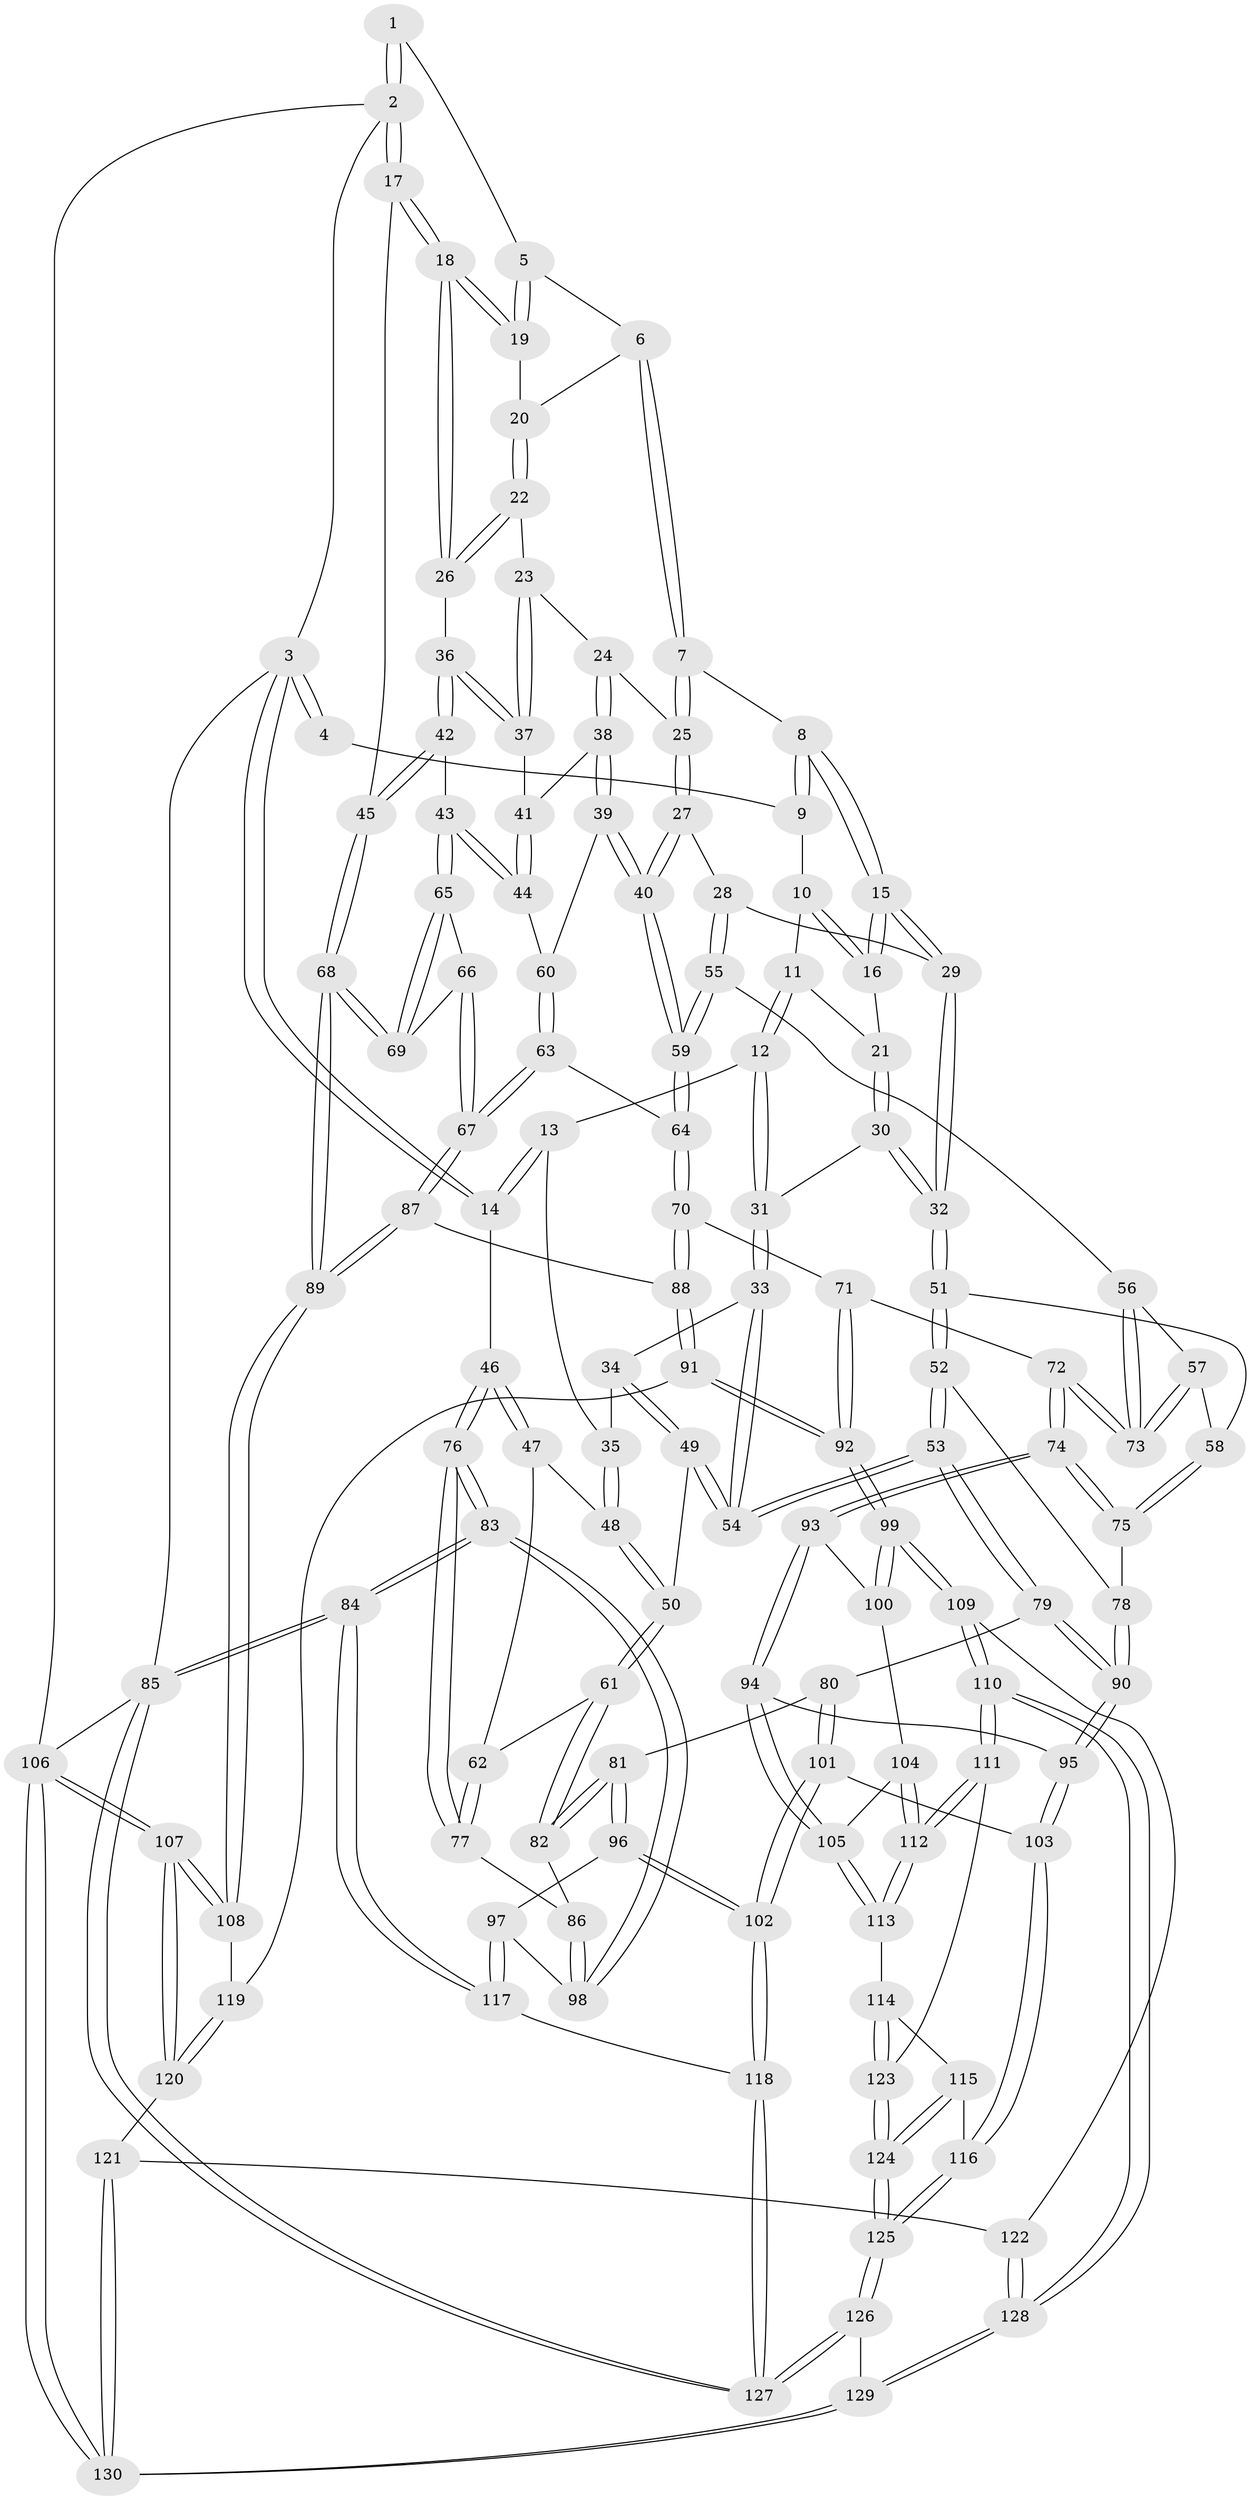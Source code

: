 // Generated by graph-tools (version 1.1) at 2025/27/03/15/25 16:27:56]
// undirected, 130 vertices, 322 edges
graph export_dot {
graph [start="1"]
  node [color=gray90,style=filled];
  1 [pos="+0.7559534613885832+0"];
  2 [pos="+1+0"];
  3 [pos="+0+0"];
  4 [pos="+0.34566591394372326+0"];
  5 [pos="+0.7500294051113566+0"];
  6 [pos="+0.7365984811637913+0.03609413294717157"];
  7 [pos="+0.6977942784750624+0.10025644865958805"];
  8 [pos="+0.643555084277427+0.11217710622473888"];
  9 [pos="+0.3587184648581872+0"];
  10 [pos="+0.35859687216440705+0"];
  11 [pos="+0.2888078938475176+0.10502226791946637"];
  12 [pos="+0.2661962414026175+0.1416477604103763"];
  13 [pos="+0.24178898362842252+0.15895492120647634"];
  14 [pos="+0+0"];
  15 [pos="+0.5293505838742841+0.17013584817520605"];
  16 [pos="+0.4730308605018763+0.13650137764113765"];
  17 [pos="+1+0.08211101526081889"];
  18 [pos="+1+0.14140636547878724"];
  19 [pos="+0.9797263277275273+0.13024393704399448"];
  20 [pos="+0.8707775402840974+0.17638967952933057"];
  21 [pos="+0.4113011627178713+0.21001942053071707"];
  22 [pos="+0.8588061387464946+0.22375935407883704"];
  23 [pos="+0.8496993873773593+0.2490345598824251"];
  24 [pos="+0.8360618282741874+0.25577243178413284"];
  25 [pos="+0.716437342547681+0.22369701493320132"];
  26 [pos="+1+0.1864246054966006"];
  27 [pos="+0.7128060576584977+0.23029254768442103"];
  28 [pos="+0.6102599443713748+0.307407376499595"];
  29 [pos="+0.5351253454950623+0.26167602310179433"];
  30 [pos="+0.38670510859370105+0.2869129626412097"];
  31 [pos="+0.3839449458106541+0.28688733300594094"];
  32 [pos="+0.4380792090701058+0.31671202500435125"];
  33 [pos="+0.33289507290870485+0.31439714734199986"];
  34 [pos="+0.22648007401232903+0.29507544940273955"];
  35 [pos="+0.19402743343031487+0.26828436651514675"];
  36 [pos="+0.9452435087031571+0.2831407432016628"];
  37 [pos="+0.9396174175521914+0.2829370674178827"];
  38 [pos="+0.8282937229263225+0.35957607240417877"];
  39 [pos="+0.8226677774252047+0.38282614758282"];
  40 [pos="+0.7639009206463974+0.3961069141213687"];
  41 [pos="+0.9161746056082497+0.30946141251857107"];
  42 [pos="+0.9649366784349849+0.38890691809919425"];
  43 [pos="+0.9106863486168142+0.41044743925244215"];
  44 [pos="+0.8791140149086295+0.39680163913746896"];
  45 [pos="+1+0.475883790271906"];
  46 [pos="+0+0.09879811238920244"];
  47 [pos="+0.05800578365894035+0.2957656148948389"];
  48 [pos="+0.0846072146543836+0.3036756387172047"];
  49 [pos="+0.24971731437786368+0.44085040737131226"];
  50 [pos="+0.14885501757028538+0.4490397765306684"];
  51 [pos="+0.457620546846046+0.42807470343776616"];
  52 [pos="+0.3761075014068342+0.5117726783589543"];
  53 [pos="+0.3519872007199346+0.520081148823513"];
  54 [pos="+0.3031602793124693+0.46461095515218165"];
  55 [pos="+0.6182682919883523+0.3964141231623349"];
  56 [pos="+0.5907081473806268+0.4131812952339635"];
  57 [pos="+0.5115343839830044+0.4324410558730609"];
  58 [pos="+0.5064128949288325+0.4328902415067166"];
  59 [pos="+0.711265868618868+0.4427136096816245"];
  60 [pos="+0.8256100554293803+0.3845050822070817"];
  61 [pos="+0.12954961407600454+0.48434299532624847"];
  62 [pos="+0.02305640257064647+0.4715187112981916"];
  63 [pos="+0.8564130806493205+0.5386819975310669"];
  64 [pos="+0.716178350571832+0.47346850775165444"];
  65 [pos="+0.9109370220608263+0.42764832959376753"];
  66 [pos="+0.8858252033055111+0.5354507920214232"];
  67 [pos="+0.8657257916660341+0.5470870862786281"];
  68 [pos="+1+0.5574344247955527"];
  69 [pos="+1+0.5316052946014589"];
  70 [pos="+0.6855038695284337+0.5604644340919062"];
  71 [pos="+0.6187291334492934+0.5842632380408832"];
  72 [pos="+0.5927601324214958+0.5894609325559416"];
  73 [pos="+0.5902179184908027+0.5734502853637471"];
  74 [pos="+0.5706649317719503+0.6053938106296203"];
  75 [pos="+0.5441475899869409+0.5941819495089287"];
  76 [pos="+0+0.5452934419800051"];
  77 [pos="+0+0.5356604946350241"];
  78 [pos="+0.5074229047456725+0.5864317221654484"];
  79 [pos="+0.342416561261457+0.5415064524425307"];
  80 [pos="+0.22590636396008204+0.6141530009695673"];
  81 [pos="+0.21314773940905357+0.6125215512266706"];
  82 [pos="+0.12997328402798114+0.5756405637321514"];
  83 [pos="+0+0.7163070398750835"];
  84 [pos="+0+0.9879347084956124"];
  85 [pos="+0+1"];
  86 [pos="+0.10616156159755744+0.5889987212697151"];
  87 [pos="+0.8354014345645268+0.6819275729651373"];
  88 [pos="+0.8178525249570912+0.7056043417613301"];
  89 [pos="+1+0.5654309587861317"];
  90 [pos="+0.4017876505063877+0.7158875779026098"];
  91 [pos="+0.8150129825960933+0.722647749647192"];
  92 [pos="+0.7392612806939268+0.7907608696873367"];
  93 [pos="+0.5654117246129358+0.6705263379534637"];
  94 [pos="+0.41743283741238996+0.7213737494764585"];
  95 [pos="+0.40197168018194385+0.7173090903503956"];
  96 [pos="+0.12454672360971515+0.7462631121971675"];
  97 [pos="+0.07622819714569697+0.7403968303280416"];
  98 [pos="+0.05186095031997506+0.7194332904984396"];
  99 [pos="+0.7221176384050573+0.8088267818073617"];
  100 [pos="+0.5695010456042847+0.6780714707948401"];
  101 [pos="+0.27503984235647294+0.7971237786943897"];
  102 [pos="+0.24441409625682056+0.8132154255842782"];
  103 [pos="+0.3140350392899452+0.7982398318491515"];
  104 [pos="+0.5442138803980816+0.7391534687440432"];
  105 [pos="+0.4811728013432002+0.7819448241074122"];
  106 [pos="+1+1"];
  107 [pos="+1+0.9395364071799525"];
  108 [pos="+1+0.6003064363215902"];
  109 [pos="+0.7181306803703337+0.8196329636017323"];
  110 [pos="+0.6584616716369608+0.8786003724741099"];
  111 [pos="+0.6044445904561463+0.8747507079286752"];
  112 [pos="+0.571487779244134+0.8492594931447002"];
  113 [pos="+0.49580455884970115+0.8115030132039653"];
  114 [pos="+0.44315685329981164+0.8579955217862375"];
  115 [pos="+0.3786235187625357+0.8484898047636558"];
  116 [pos="+0.326451549563117+0.8142854768998284"];
  117 [pos="+0.0683835222782544+0.8504872879146514"];
  118 [pos="+0.17255839857032398+0.936350494275852"];
  119 [pos="+0.8806876984914588+0.761904618673298"];
  120 [pos="+1+0.8734899156453979"];
  121 [pos="+0.8670979639764578+0.9574070574484507"];
  122 [pos="+0.8228542252120653+0.9213955080111866"];
  123 [pos="+0.48692623228631843+0.9431257766931734"];
  124 [pos="+0.4383804144156283+1"];
  125 [pos="+0.3634771376020232+1"];
  126 [pos="+0.3604289927011448+1"];
  127 [pos="+0.149314015647086+1"];
  128 [pos="+0.6704110039026239+1"];
  129 [pos="+0.6724325934502157+1"];
  130 [pos="+0.8298139064494459+1"];
  1 -- 2;
  1 -- 2;
  1 -- 5;
  2 -- 3;
  2 -- 17;
  2 -- 17;
  2 -- 106;
  3 -- 4;
  3 -- 4;
  3 -- 14;
  3 -- 14;
  3 -- 85;
  4 -- 9;
  5 -- 6;
  5 -- 19;
  5 -- 19;
  6 -- 7;
  6 -- 7;
  6 -- 20;
  7 -- 8;
  7 -- 25;
  7 -- 25;
  8 -- 9;
  8 -- 9;
  8 -- 15;
  8 -- 15;
  9 -- 10;
  10 -- 11;
  10 -- 16;
  10 -- 16;
  11 -- 12;
  11 -- 12;
  11 -- 21;
  12 -- 13;
  12 -- 31;
  12 -- 31;
  13 -- 14;
  13 -- 14;
  13 -- 35;
  14 -- 46;
  15 -- 16;
  15 -- 16;
  15 -- 29;
  15 -- 29;
  16 -- 21;
  17 -- 18;
  17 -- 18;
  17 -- 45;
  18 -- 19;
  18 -- 19;
  18 -- 26;
  18 -- 26;
  19 -- 20;
  20 -- 22;
  20 -- 22;
  21 -- 30;
  21 -- 30;
  22 -- 23;
  22 -- 26;
  22 -- 26;
  23 -- 24;
  23 -- 37;
  23 -- 37;
  24 -- 25;
  24 -- 38;
  24 -- 38;
  25 -- 27;
  25 -- 27;
  26 -- 36;
  27 -- 28;
  27 -- 40;
  27 -- 40;
  28 -- 29;
  28 -- 55;
  28 -- 55;
  29 -- 32;
  29 -- 32;
  30 -- 31;
  30 -- 32;
  30 -- 32;
  31 -- 33;
  31 -- 33;
  32 -- 51;
  32 -- 51;
  33 -- 34;
  33 -- 54;
  33 -- 54;
  34 -- 35;
  34 -- 49;
  34 -- 49;
  35 -- 48;
  35 -- 48;
  36 -- 37;
  36 -- 37;
  36 -- 42;
  36 -- 42;
  37 -- 41;
  38 -- 39;
  38 -- 39;
  38 -- 41;
  39 -- 40;
  39 -- 40;
  39 -- 60;
  40 -- 59;
  40 -- 59;
  41 -- 44;
  41 -- 44;
  42 -- 43;
  42 -- 45;
  42 -- 45;
  43 -- 44;
  43 -- 44;
  43 -- 65;
  43 -- 65;
  44 -- 60;
  45 -- 68;
  45 -- 68;
  46 -- 47;
  46 -- 47;
  46 -- 76;
  46 -- 76;
  47 -- 48;
  47 -- 62;
  48 -- 50;
  48 -- 50;
  49 -- 50;
  49 -- 54;
  49 -- 54;
  50 -- 61;
  50 -- 61;
  51 -- 52;
  51 -- 52;
  51 -- 58;
  52 -- 53;
  52 -- 53;
  52 -- 78;
  53 -- 54;
  53 -- 54;
  53 -- 79;
  53 -- 79;
  55 -- 56;
  55 -- 59;
  55 -- 59;
  56 -- 57;
  56 -- 73;
  56 -- 73;
  57 -- 58;
  57 -- 73;
  57 -- 73;
  58 -- 75;
  58 -- 75;
  59 -- 64;
  59 -- 64;
  60 -- 63;
  60 -- 63;
  61 -- 62;
  61 -- 82;
  61 -- 82;
  62 -- 77;
  62 -- 77;
  63 -- 64;
  63 -- 67;
  63 -- 67;
  64 -- 70;
  64 -- 70;
  65 -- 66;
  65 -- 69;
  65 -- 69;
  66 -- 67;
  66 -- 67;
  66 -- 69;
  67 -- 87;
  67 -- 87;
  68 -- 69;
  68 -- 69;
  68 -- 89;
  68 -- 89;
  70 -- 71;
  70 -- 88;
  70 -- 88;
  71 -- 72;
  71 -- 92;
  71 -- 92;
  72 -- 73;
  72 -- 73;
  72 -- 74;
  72 -- 74;
  74 -- 75;
  74 -- 75;
  74 -- 93;
  74 -- 93;
  75 -- 78;
  76 -- 77;
  76 -- 77;
  76 -- 83;
  76 -- 83;
  77 -- 86;
  78 -- 90;
  78 -- 90;
  79 -- 80;
  79 -- 90;
  79 -- 90;
  80 -- 81;
  80 -- 101;
  80 -- 101;
  81 -- 82;
  81 -- 82;
  81 -- 96;
  81 -- 96;
  82 -- 86;
  83 -- 84;
  83 -- 84;
  83 -- 98;
  83 -- 98;
  84 -- 85;
  84 -- 85;
  84 -- 117;
  84 -- 117;
  85 -- 127;
  85 -- 127;
  85 -- 106;
  86 -- 98;
  86 -- 98;
  87 -- 88;
  87 -- 89;
  87 -- 89;
  88 -- 91;
  88 -- 91;
  89 -- 108;
  89 -- 108;
  90 -- 95;
  90 -- 95;
  91 -- 92;
  91 -- 92;
  91 -- 119;
  92 -- 99;
  92 -- 99;
  93 -- 94;
  93 -- 94;
  93 -- 100;
  94 -- 95;
  94 -- 105;
  94 -- 105;
  95 -- 103;
  95 -- 103;
  96 -- 97;
  96 -- 102;
  96 -- 102;
  97 -- 98;
  97 -- 117;
  97 -- 117;
  99 -- 100;
  99 -- 100;
  99 -- 109;
  99 -- 109;
  100 -- 104;
  101 -- 102;
  101 -- 102;
  101 -- 103;
  102 -- 118;
  102 -- 118;
  103 -- 116;
  103 -- 116;
  104 -- 105;
  104 -- 112;
  104 -- 112;
  105 -- 113;
  105 -- 113;
  106 -- 107;
  106 -- 107;
  106 -- 130;
  106 -- 130;
  107 -- 108;
  107 -- 108;
  107 -- 120;
  107 -- 120;
  108 -- 119;
  109 -- 110;
  109 -- 110;
  109 -- 122;
  110 -- 111;
  110 -- 111;
  110 -- 128;
  110 -- 128;
  111 -- 112;
  111 -- 112;
  111 -- 123;
  112 -- 113;
  112 -- 113;
  113 -- 114;
  114 -- 115;
  114 -- 123;
  114 -- 123;
  115 -- 116;
  115 -- 124;
  115 -- 124;
  116 -- 125;
  116 -- 125;
  117 -- 118;
  118 -- 127;
  118 -- 127;
  119 -- 120;
  119 -- 120;
  120 -- 121;
  121 -- 122;
  121 -- 130;
  121 -- 130;
  122 -- 128;
  122 -- 128;
  123 -- 124;
  123 -- 124;
  124 -- 125;
  124 -- 125;
  125 -- 126;
  125 -- 126;
  126 -- 127;
  126 -- 127;
  126 -- 129;
  128 -- 129;
  128 -- 129;
  129 -- 130;
  129 -- 130;
}
